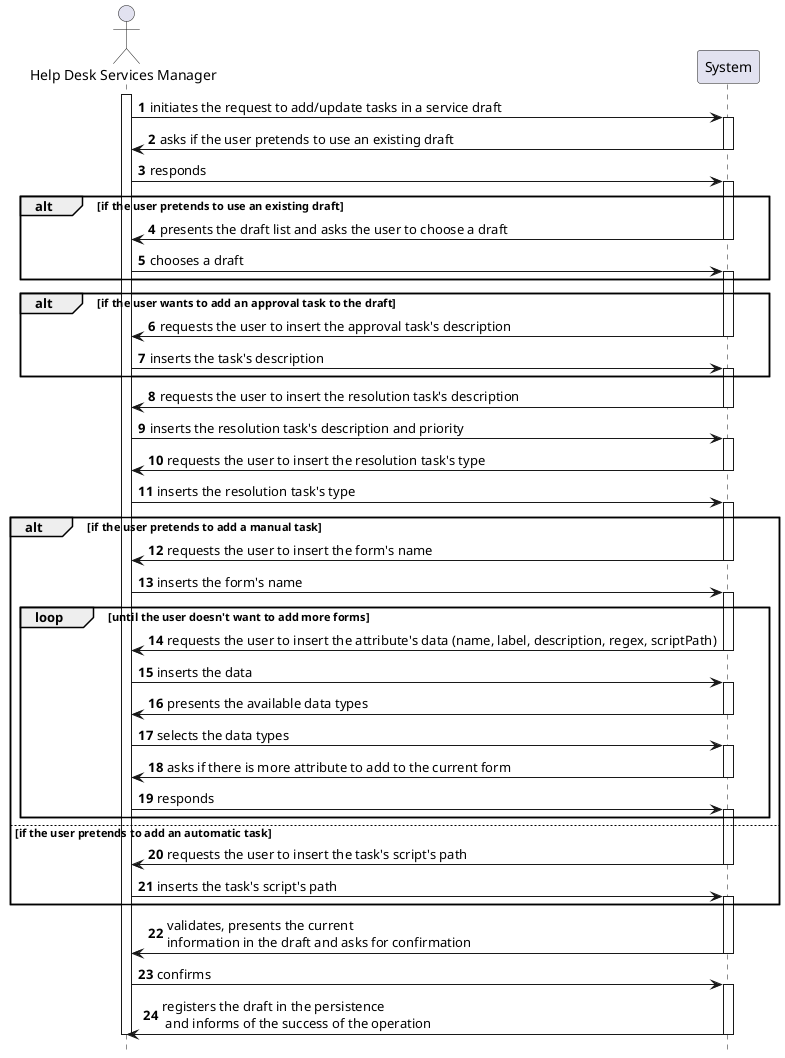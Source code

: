 @startuml
autonumber
hide footbox

actor "Help Desk Services Manager" as HSM
participant "System" as SYST

activate HSM

HSM -> SYST : initiates the request to add/update tasks in a service draft
activate SYST

SYST -> HSM : asks if the user pretends to use an existing draft
deactivate SYST

HSM -> SYST : responds
activate SYST

alt if the user pretends to use an existing draft

SYST -> HSM : presents the draft list and asks the user to choose a draft
deactivate SYST

HSM -> SYST : chooses a draft
activate SYST
end

alt if the user wants to add an approval task to the draft
SYST -> HSM : requests the user to insert the approval task's description
deactivate SYST

HSM -> SYST : inserts the task's description
activate SYST
end

SYST -> HSM : requests the user to insert the resolution task's description
deactivate SYST

HSM -> SYST : inserts the resolution task's description and priority
activate SYST

SYST -> HSM : requests the user to insert the resolution task's type
deactivate SYST

HSM -> SYST : inserts the resolution task's type
activate SYST

alt if the user pretends to add a manual task
SYST -> HSM : requests the user to insert the form's name
deactivate SYST

HSM -> SYST : inserts the form's name
activate SYST

loop until the user doesn't want to add more forms
SYST -> HSM : requests the user to insert the attribute's data (name, label, description, regex, scriptPath)
deactivate SYST

HSM -> SYST : inserts the data
activate SYST

SYST -> HSM : presents the available data types
deactivate SYST

HSM -> SYST : selects the data types
activate SYST

SYST -> HSM : asks if there is more attribute to add to the current form
deactivate SYST

HSM -> SYST : responds
activate SYST
end

else if the user pretends to add an automatic task
SYST -> HSM : requests the user to insert the task's script's path
deactivate SYST

HSM -> SYST : inserts the task's script's path
activate SYST
end
SYST -> HSM : validates, presents the current \ninformation in the draft and asks for confirmation
deactivate SYST

HSM -> SYST : confirms
activate SYST

SYST -> HSM : registers the draft in the persistence\n and informs of the success of the operation
deactivate SYST
deactivate HSM

@enduml
